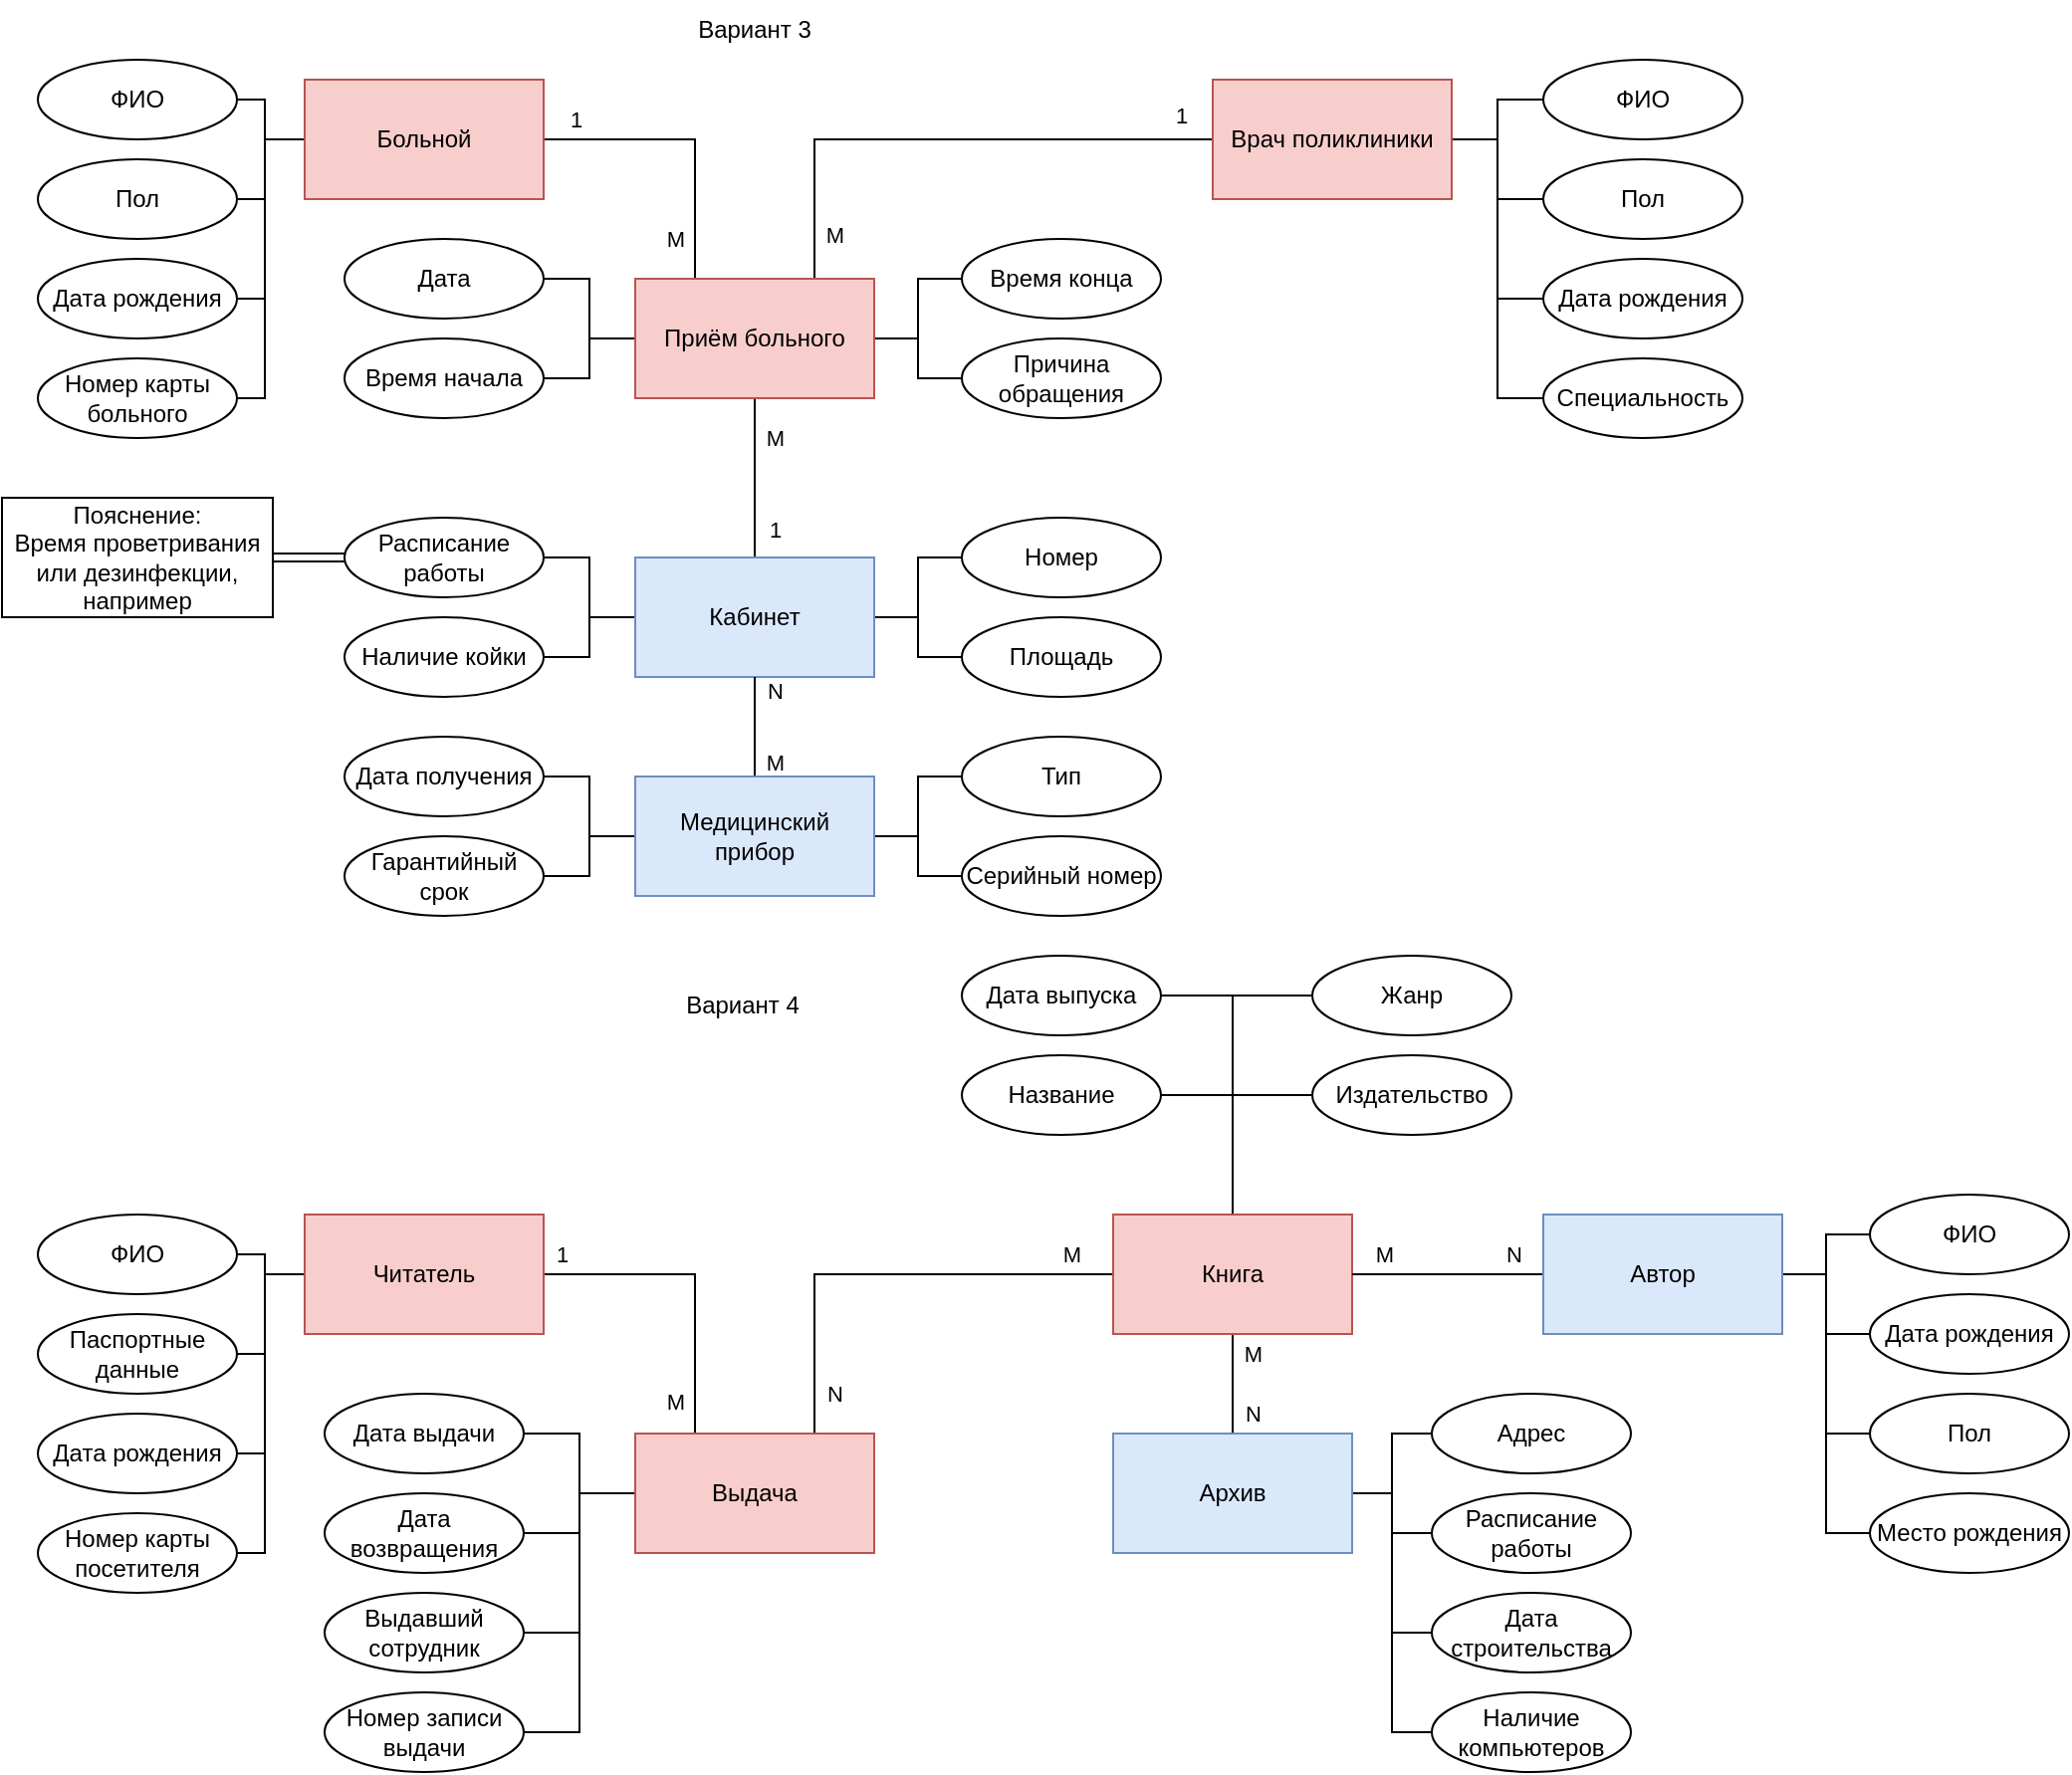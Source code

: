 <mxfile version="23.1.6" type="github">
  <diagram name="Страница — 1" id="_VxTqFJVEIs5IaBWDl29">
    <mxGraphModel dx="583" dy="294" grid="1" gridSize="10" guides="1" tooltips="1" connect="1" arrows="1" fold="1" page="1" pageScale="1" pageWidth="827" pageHeight="1169" math="0" shadow="0">
      <root>
        <mxCell id="0" />
        <mxCell id="1" parent="0" />
        <mxCell id="hvhHg81odffqJ2iXtf3Y-19" style="edgeStyle=orthogonalEdgeStyle;rounded=0;orthogonalLoop=1;jettySize=auto;html=1;entryX=0.75;entryY=0;entryDx=0;entryDy=0;strokeColor=default;align=center;verticalAlign=middle;fontFamily=Helvetica;fontSize=11;fontColor=default;labelBackgroundColor=default;endArrow=none;endFill=0;" parent="1" source="hvhHg81odffqJ2iXtf3Y-1" target="hvhHg81odffqJ2iXtf3Y-4" edge="1">
          <mxGeometry relative="1" as="geometry">
            <Array as="points">
              <mxPoint x="450" y="70" />
            </Array>
          </mxGeometry>
        </mxCell>
        <mxCell id="hvhHg81odffqJ2iXtf3Y-34" value="1" style="edgeLabel;html=1;align=center;verticalAlign=middle;resizable=0;points=[];rounded=0;strokeColor=default;fontFamily=Helvetica;fontSize=11;fontColor=default;labelBackgroundColor=default;" parent="hvhHg81odffqJ2iXtf3Y-19" vertex="1" connectable="0">
          <mxGeometry x="0.295" y="1" relative="1" as="geometry">
            <mxPoint x="159" y="-13" as="offset" />
          </mxGeometry>
        </mxCell>
        <mxCell id="hvhHg81odffqJ2iXtf3Y-74" value="M" style="edgeLabel;html=1;align=center;verticalAlign=middle;resizable=0;points=[];rounded=0;strokeColor=default;fontFamily=Helvetica;fontSize=11;fontColor=default;labelBackgroundColor=default;" parent="hvhHg81odffqJ2iXtf3Y-19" vertex="1" connectable="0">
          <mxGeometry x="0.834" relative="1" as="geometry">
            <mxPoint x="10" as="offset" />
          </mxGeometry>
        </mxCell>
        <mxCell id="hvhHg81odffqJ2iXtf3Y-27" style="edgeStyle=orthogonalEdgeStyle;rounded=0;orthogonalLoop=1;jettySize=auto;html=1;entryX=0;entryY=0.5;entryDx=0;entryDy=0;strokeColor=default;align=center;verticalAlign=middle;fontFamily=Helvetica;fontSize=11;fontColor=default;labelBackgroundColor=default;endArrow=none;endFill=0;" parent="1" source="hvhHg81odffqJ2iXtf3Y-1" target="hvhHg81odffqJ2iXtf3Y-23" edge="1">
          <mxGeometry relative="1" as="geometry" />
        </mxCell>
        <mxCell id="hvhHg81odffqJ2iXtf3Y-28" style="edgeStyle=orthogonalEdgeStyle;rounded=0;orthogonalLoop=1;jettySize=auto;html=1;entryX=0;entryY=0.5;entryDx=0;entryDy=0;strokeColor=default;align=center;verticalAlign=middle;fontFamily=Helvetica;fontSize=11;fontColor=default;labelBackgroundColor=default;endArrow=none;endFill=0;" parent="1" source="hvhHg81odffqJ2iXtf3Y-1" target="hvhHg81odffqJ2iXtf3Y-24" edge="1">
          <mxGeometry relative="1" as="geometry" />
        </mxCell>
        <mxCell id="hvhHg81odffqJ2iXtf3Y-29" style="edgeStyle=orthogonalEdgeStyle;rounded=0;orthogonalLoop=1;jettySize=auto;html=1;entryX=0;entryY=0.5;entryDx=0;entryDy=0;strokeColor=default;align=center;verticalAlign=middle;fontFamily=Helvetica;fontSize=11;fontColor=default;labelBackgroundColor=default;endArrow=none;endFill=0;" parent="1" source="hvhHg81odffqJ2iXtf3Y-1" target="hvhHg81odffqJ2iXtf3Y-25" edge="1">
          <mxGeometry relative="1" as="geometry" />
        </mxCell>
        <mxCell id="hvhHg81odffqJ2iXtf3Y-30" style="edgeStyle=orthogonalEdgeStyle;rounded=0;orthogonalLoop=1;jettySize=auto;html=1;entryX=0;entryY=0.5;entryDx=0;entryDy=0;strokeColor=default;align=center;verticalAlign=middle;fontFamily=Helvetica;fontSize=11;fontColor=default;labelBackgroundColor=default;endArrow=none;endFill=0;" parent="1" source="hvhHg81odffqJ2iXtf3Y-1" target="hvhHg81odffqJ2iXtf3Y-26" edge="1">
          <mxGeometry relative="1" as="geometry" />
        </mxCell>
        <mxCell id="hvhHg81odffqJ2iXtf3Y-1" value="Врач поликлиники" style="rounded=0;whiteSpace=wrap;html=1;fillColor=#f8cecc;strokeColor=#b85450;" parent="1" vertex="1">
          <mxGeometry x="650" y="40" width="120" height="60" as="geometry" />
        </mxCell>
        <mxCell id="hvhHg81odffqJ2iXtf3Y-2" value="Вариант 3" style="text;html=1;align=center;verticalAlign=middle;whiteSpace=wrap;rounded=0;" parent="1" vertex="1">
          <mxGeometry x="390" width="60" height="30" as="geometry" />
        </mxCell>
        <mxCell id="hvhHg81odffqJ2iXtf3Y-14" value="" style="edgeStyle=orthogonalEdgeStyle;rounded=0;orthogonalLoop=1;jettySize=auto;html=1;strokeColor=default;align=center;verticalAlign=middle;fontFamily=Helvetica;fontSize=11;fontColor=default;labelBackgroundColor=default;endArrow=none;endFill=0;" parent="1" source="hvhHg81odffqJ2iXtf3Y-3" target="hvhHg81odffqJ2iXtf3Y-13" edge="1">
          <mxGeometry relative="1" as="geometry" />
        </mxCell>
        <mxCell id="hvhHg81odffqJ2iXtf3Y-15" style="edgeStyle=orthogonalEdgeStyle;rounded=0;orthogonalLoop=1;jettySize=auto;html=1;strokeColor=default;align=center;verticalAlign=middle;fontFamily=Helvetica;fontSize=11;fontColor=default;labelBackgroundColor=default;endArrow=none;endFill=0;" parent="1" source="hvhHg81odffqJ2iXtf3Y-3" target="hvhHg81odffqJ2iXtf3Y-12" edge="1">
          <mxGeometry relative="1" as="geometry" />
        </mxCell>
        <mxCell id="hvhHg81odffqJ2iXtf3Y-17" style="edgeStyle=orthogonalEdgeStyle;rounded=0;orthogonalLoop=1;jettySize=auto;html=1;entryX=1;entryY=0.5;entryDx=0;entryDy=0;strokeColor=default;align=center;verticalAlign=middle;fontFamily=Helvetica;fontSize=11;fontColor=default;labelBackgroundColor=default;endArrow=none;endFill=0;" parent="1" source="hvhHg81odffqJ2iXtf3Y-3" target="hvhHg81odffqJ2iXtf3Y-16" edge="1">
          <mxGeometry relative="1" as="geometry">
            <Array as="points">
              <mxPoint x="174" y="70" />
              <mxPoint x="174" y="150" />
            </Array>
          </mxGeometry>
        </mxCell>
        <mxCell id="hvhHg81odffqJ2iXtf3Y-20" style="edgeStyle=orthogonalEdgeStyle;rounded=0;orthogonalLoop=1;jettySize=auto;html=1;entryX=0.25;entryY=0;entryDx=0;entryDy=0;strokeColor=default;align=center;verticalAlign=middle;fontFamily=Helvetica;fontSize=11;fontColor=default;labelBackgroundColor=default;endArrow=none;endFill=0;" parent="1" source="hvhHg81odffqJ2iXtf3Y-3" target="hvhHg81odffqJ2iXtf3Y-4" edge="1">
          <mxGeometry relative="1" as="geometry" />
        </mxCell>
        <mxCell id="hvhHg81odffqJ2iXtf3Y-33" value="1" style="edgeLabel;html=1;align=center;verticalAlign=middle;resizable=0;points=[];rounded=0;strokeColor=default;fontFamily=Helvetica;fontSize=11;fontColor=default;labelBackgroundColor=default;" parent="hvhHg81odffqJ2iXtf3Y-20" vertex="1" connectable="0">
          <mxGeometry x="-0.249" relative="1" as="geometry">
            <mxPoint x="-39" y="-10" as="offset" />
          </mxGeometry>
        </mxCell>
        <mxCell id="hvhHg81odffqJ2iXtf3Y-73" value="M" style="edgeLabel;html=1;align=center;verticalAlign=middle;resizable=0;points=[];rounded=0;strokeColor=default;fontFamily=Helvetica;fontSize=11;fontColor=default;labelBackgroundColor=default;" parent="hvhHg81odffqJ2iXtf3Y-20" vertex="1" connectable="0">
          <mxGeometry x="0.551" y="-1" relative="1" as="geometry">
            <mxPoint x="-9" y="13" as="offset" />
          </mxGeometry>
        </mxCell>
        <mxCell id="hvhHg81odffqJ2iXtf3Y-22" style="edgeStyle=orthogonalEdgeStyle;rounded=0;orthogonalLoop=1;jettySize=auto;html=1;entryX=1;entryY=0.5;entryDx=0;entryDy=0;strokeColor=default;align=center;verticalAlign=middle;fontFamily=Helvetica;fontSize=11;fontColor=default;labelBackgroundColor=default;endArrow=none;endFill=0;" parent="1" source="hvhHg81odffqJ2iXtf3Y-3" target="hvhHg81odffqJ2iXtf3Y-21" edge="1">
          <mxGeometry relative="1" as="geometry">
            <Array as="points">
              <mxPoint x="174" y="70" />
              <mxPoint x="174" y="200" />
            </Array>
          </mxGeometry>
        </mxCell>
        <mxCell id="hvhHg81odffqJ2iXtf3Y-3" value="Больной" style="rounded=0;whiteSpace=wrap;html=1;fillColor=#f8cecc;strokeColor=#b85450;" parent="1" vertex="1">
          <mxGeometry x="194" y="40" width="120" height="60" as="geometry" />
        </mxCell>
        <mxCell id="hvhHg81odffqJ2iXtf3Y-32" style="edgeStyle=orthogonalEdgeStyle;rounded=0;orthogonalLoop=1;jettySize=auto;html=1;entryX=0.5;entryY=0;entryDx=0;entryDy=0;strokeColor=default;align=center;verticalAlign=middle;fontFamily=Helvetica;fontSize=11;fontColor=default;labelBackgroundColor=default;endArrow=none;endFill=0;" parent="1" source="hvhHg81odffqJ2iXtf3Y-4" target="hvhHg81odffqJ2iXtf3Y-31" edge="1">
          <mxGeometry relative="1" as="geometry" />
        </mxCell>
        <mxCell id="hvhHg81odffqJ2iXtf3Y-75" value="1" style="edgeLabel;html=1;align=center;verticalAlign=middle;resizable=0;points=[];rounded=0;strokeColor=default;fontFamily=Helvetica;fontSize=11;fontColor=default;labelBackgroundColor=default;" parent="hvhHg81odffqJ2iXtf3Y-32" vertex="1" connectable="0">
          <mxGeometry x="0.65" relative="1" as="geometry">
            <mxPoint x="10" as="offset" />
          </mxGeometry>
        </mxCell>
        <mxCell id="O8er_wDxzn9y6firmc_z-5" value="M" style="edgeLabel;html=1;align=center;verticalAlign=middle;resizable=0;points=[];" vertex="1" connectable="0" parent="hvhHg81odffqJ2iXtf3Y-32">
          <mxGeometry x="-0.758" y="-2" relative="1" as="geometry">
            <mxPoint x="12" y="10" as="offset" />
          </mxGeometry>
        </mxCell>
        <mxCell id="hvhHg81odffqJ2iXtf3Y-38" style="edgeStyle=orthogonalEdgeStyle;rounded=0;orthogonalLoop=1;jettySize=auto;html=1;entryX=1;entryY=0.5;entryDx=0;entryDy=0;strokeColor=default;align=center;verticalAlign=middle;fontFamily=Helvetica;fontSize=11;fontColor=default;labelBackgroundColor=default;endArrow=none;endFill=0;" parent="1" source="hvhHg81odffqJ2iXtf3Y-4" target="hvhHg81odffqJ2iXtf3Y-36" edge="1">
          <mxGeometry relative="1" as="geometry" />
        </mxCell>
        <mxCell id="hvhHg81odffqJ2iXtf3Y-39" style="edgeStyle=orthogonalEdgeStyle;rounded=0;orthogonalLoop=1;jettySize=auto;html=1;entryX=1;entryY=0.5;entryDx=0;entryDy=0;strokeColor=default;align=center;verticalAlign=middle;fontFamily=Helvetica;fontSize=11;fontColor=default;labelBackgroundColor=default;endArrow=none;endFill=0;" parent="1" source="hvhHg81odffqJ2iXtf3Y-4" target="hvhHg81odffqJ2iXtf3Y-37" edge="1">
          <mxGeometry relative="1" as="geometry" />
        </mxCell>
        <mxCell id="hvhHg81odffqJ2iXtf3Y-42" style="edgeStyle=orthogonalEdgeStyle;rounded=0;orthogonalLoop=1;jettySize=auto;html=1;entryX=0;entryY=0.5;entryDx=0;entryDy=0;strokeColor=default;align=center;verticalAlign=middle;fontFamily=Helvetica;fontSize=11;fontColor=default;labelBackgroundColor=default;endArrow=none;endFill=0;" parent="1" source="hvhHg81odffqJ2iXtf3Y-4" target="hvhHg81odffqJ2iXtf3Y-40" edge="1">
          <mxGeometry relative="1" as="geometry" />
        </mxCell>
        <mxCell id="hvhHg81odffqJ2iXtf3Y-43" style="edgeStyle=orthogonalEdgeStyle;rounded=0;orthogonalLoop=1;jettySize=auto;html=1;entryX=0;entryY=0.5;entryDx=0;entryDy=0;strokeColor=default;align=center;verticalAlign=middle;fontFamily=Helvetica;fontSize=11;fontColor=default;labelBackgroundColor=default;endArrow=none;endFill=0;" parent="1" source="hvhHg81odffqJ2iXtf3Y-4" target="hvhHg81odffqJ2iXtf3Y-41" edge="1">
          <mxGeometry relative="1" as="geometry" />
        </mxCell>
        <mxCell id="hvhHg81odffqJ2iXtf3Y-4" value="Приём больного" style="rounded=0;whiteSpace=wrap;html=1;fillColor=#f8cecc;strokeColor=#b85450;" parent="1" vertex="1">
          <mxGeometry x="360" y="140" width="120" height="60" as="geometry" />
        </mxCell>
        <mxCell id="hvhHg81odffqJ2iXtf3Y-12" value="ФИО" style="ellipse;whiteSpace=wrap;html=1;" parent="1" vertex="1">
          <mxGeometry x="60" y="30" width="100" height="40" as="geometry" />
        </mxCell>
        <mxCell id="hvhHg81odffqJ2iXtf3Y-13" value="Пол" style="ellipse;whiteSpace=wrap;html=1;" parent="1" vertex="1">
          <mxGeometry x="60" y="80" width="100" height="40" as="geometry" />
        </mxCell>
        <mxCell id="hvhHg81odffqJ2iXtf3Y-16" value="Дата рождения" style="ellipse;whiteSpace=wrap;html=1;" parent="1" vertex="1">
          <mxGeometry x="60" y="130" width="100" height="40" as="geometry" />
        </mxCell>
        <mxCell id="hvhHg81odffqJ2iXtf3Y-21" value="Номер карты больного" style="ellipse;whiteSpace=wrap;html=1;" parent="1" vertex="1">
          <mxGeometry x="60" y="180" width="100" height="40" as="geometry" />
        </mxCell>
        <mxCell id="hvhHg81odffqJ2iXtf3Y-23" value="ФИО" style="ellipse;whiteSpace=wrap;html=1;" parent="1" vertex="1">
          <mxGeometry x="816" y="30" width="100" height="40" as="geometry" />
        </mxCell>
        <mxCell id="hvhHg81odffqJ2iXtf3Y-24" value="Пол" style="ellipse;whiteSpace=wrap;html=1;" parent="1" vertex="1">
          <mxGeometry x="816" y="80" width="100" height="40" as="geometry" />
        </mxCell>
        <mxCell id="hvhHg81odffqJ2iXtf3Y-25" value="Дата рождения" style="ellipse;whiteSpace=wrap;html=1;" parent="1" vertex="1">
          <mxGeometry x="816" y="130" width="100" height="40" as="geometry" />
        </mxCell>
        <mxCell id="hvhHg81odffqJ2iXtf3Y-26" value="Специальность" style="ellipse;whiteSpace=wrap;html=1;" parent="1" vertex="1">
          <mxGeometry x="816" y="180" width="100" height="40" as="geometry" />
        </mxCell>
        <mxCell id="hvhHg81odffqJ2iXtf3Y-45" style="edgeStyle=orthogonalEdgeStyle;rounded=0;orthogonalLoop=1;jettySize=auto;html=1;strokeColor=default;align=center;verticalAlign=middle;fontFamily=Helvetica;fontSize=11;fontColor=default;labelBackgroundColor=default;endArrow=none;endFill=0;" parent="1" source="hvhHg81odffqJ2iXtf3Y-31" target="hvhHg81odffqJ2iXtf3Y-44" edge="1">
          <mxGeometry relative="1" as="geometry" />
        </mxCell>
        <mxCell id="hvhHg81odffqJ2iXtf3Y-47" style="edgeStyle=orthogonalEdgeStyle;rounded=0;orthogonalLoop=1;jettySize=auto;html=1;entryX=0;entryY=0.5;entryDx=0;entryDy=0;strokeColor=default;align=center;verticalAlign=middle;fontFamily=Helvetica;fontSize=11;fontColor=default;labelBackgroundColor=default;endArrow=none;endFill=0;" parent="1" source="hvhHg81odffqJ2iXtf3Y-31" target="hvhHg81odffqJ2iXtf3Y-46" edge="1">
          <mxGeometry relative="1" as="geometry" />
        </mxCell>
        <mxCell id="hvhHg81odffqJ2iXtf3Y-53" style="edgeStyle=orthogonalEdgeStyle;rounded=0;orthogonalLoop=1;jettySize=auto;html=1;entryX=1;entryY=0.5;entryDx=0;entryDy=0;strokeColor=default;align=center;verticalAlign=middle;fontFamily=Helvetica;fontSize=11;fontColor=default;labelBackgroundColor=default;endArrow=none;endFill=0;" parent="1" source="hvhHg81odffqJ2iXtf3Y-31" target="hvhHg81odffqJ2iXtf3Y-48" edge="1">
          <mxGeometry relative="1" as="geometry" />
        </mxCell>
        <mxCell id="hvhHg81odffqJ2iXtf3Y-114" style="edgeStyle=orthogonalEdgeStyle;rounded=0;orthogonalLoop=1;jettySize=auto;html=1;entryX=0.5;entryY=0;entryDx=0;entryDy=0;strokeColor=default;align=center;verticalAlign=middle;fontFamily=Helvetica;fontSize=11;fontColor=default;labelBackgroundColor=default;endArrow=none;endFill=0;" parent="1" source="hvhHg81odffqJ2iXtf3Y-31" target="hvhHg81odffqJ2iXtf3Y-113" edge="1">
          <mxGeometry relative="1" as="geometry" />
        </mxCell>
        <mxCell id="hvhHg81odffqJ2iXtf3Y-115" value="M" style="edgeLabel;html=1;align=center;verticalAlign=middle;resizable=0;points=[];fontFamily=Helvetica;fontSize=11;fontColor=default;labelBackgroundColor=default;" parent="hvhHg81odffqJ2iXtf3Y-114" vertex="1" connectable="0">
          <mxGeometry x="0.697" y="-1" relative="1" as="geometry">
            <mxPoint x="11" as="offset" />
          </mxGeometry>
        </mxCell>
        <mxCell id="hvhHg81odffqJ2iXtf3Y-127" style="edgeStyle=orthogonalEdgeStyle;rounded=0;orthogonalLoop=1;jettySize=auto;html=1;entryX=1;entryY=0.5;entryDx=0;entryDy=0;strokeColor=default;align=center;verticalAlign=middle;fontFamily=Helvetica;fontSize=11;fontColor=default;labelBackgroundColor=default;endArrow=none;endFill=0;" parent="1" source="hvhHg81odffqJ2iXtf3Y-31" target="hvhHg81odffqJ2iXtf3Y-126" edge="1">
          <mxGeometry relative="1" as="geometry" />
        </mxCell>
        <mxCell id="hvhHg81odffqJ2iXtf3Y-31" value="Кабинет" style="rounded=0;whiteSpace=wrap;html=1;fillColor=#dae8fc;strokeColor=#6c8ebf;" parent="1" vertex="1">
          <mxGeometry x="360" y="280" width="120" height="60" as="geometry" />
        </mxCell>
        <mxCell id="hvhHg81odffqJ2iXtf3Y-36" value="Дата" style="ellipse;whiteSpace=wrap;html=1;" parent="1" vertex="1">
          <mxGeometry x="214" y="120" width="100" height="40" as="geometry" />
        </mxCell>
        <mxCell id="hvhHg81odffqJ2iXtf3Y-37" value="Время начала" style="ellipse;whiteSpace=wrap;html=1;" parent="1" vertex="1">
          <mxGeometry x="214" y="170" width="100" height="40" as="geometry" />
        </mxCell>
        <mxCell id="hvhHg81odffqJ2iXtf3Y-40" value="Время конца" style="ellipse;whiteSpace=wrap;html=1;" parent="1" vertex="1">
          <mxGeometry x="524" y="120" width="100" height="40" as="geometry" />
        </mxCell>
        <mxCell id="hvhHg81odffqJ2iXtf3Y-41" value="Причина обращения" style="ellipse;whiteSpace=wrap;html=1;" parent="1" vertex="1">
          <mxGeometry x="524" y="170" width="100" height="40" as="geometry" />
        </mxCell>
        <mxCell id="hvhHg81odffqJ2iXtf3Y-44" value="Номер" style="ellipse;whiteSpace=wrap;html=1;" parent="1" vertex="1">
          <mxGeometry x="524" y="260" width="100" height="40" as="geometry" />
        </mxCell>
        <mxCell id="hvhHg81odffqJ2iXtf3Y-46" value="Площадь" style="ellipse;whiteSpace=wrap;html=1;" parent="1" vertex="1">
          <mxGeometry x="524" y="310" width="100" height="40" as="geometry" />
        </mxCell>
        <mxCell id="hvhHg81odffqJ2iXtf3Y-50" value="" style="edgeStyle=orthogonalEdgeStyle;rounded=0;orthogonalLoop=1;jettySize=auto;html=1;shape=link;strokeColor=default;align=center;verticalAlign=middle;fontFamily=Helvetica;fontSize=11;fontColor=default;labelBackgroundColor=default;endArrow=none;endFill=0;" parent="1" source="hvhHg81odffqJ2iXtf3Y-48" target="hvhHg81odffqJ2iXtf3Y-49" edge="1">
          <mxGeometry relative="1" as="geometry" />
        </mxCell>
        <mxCell id="hvhHg81odffqJ2iXtf3Y-48" value="Расписание работы" style="ellipse;whiteSpace=wrap;html=1;" parent="1" vertex="1">
          <mxGeometry x="214" y="260" width="100" height="40" as="geometry" />
        </mxCell>
        <mxCell id="hvhHg81odffqJ2iXtf3Y-49" value="Пояснение:&lt;br&gt;Время проветривания или дезинфекции, например" style="whiteSpace=wrap;html=1;" parent="1" vertex="1">
          <mxGeometry x="42" y="250" width="136" height="60" as="geometry" />
        </mxCell>
        <mxCell id="hvhHg81odffqJ2iXtf3Y-58" value="Вариант 4" style="text;html=1;align=center;verticalAlign=middle;whiteSpace=wrap;rounded=0;" parent="1" vertex="1">
          <mxGeometry x="384" y="490" width="60" height="30" as="geometry" />
        </mxCell>
        <mxCell id="hvhHg81odffqJ2iXtf3Y-67" style="edgeStyle=orthogonalEdgeStyle;rounded=0;orthogonalLoop=1;jettySize=auto;html=1;strokeColor=default;align=center;verticalAlign=middle;fontFamily=Helvetica;fontSize=11;fontColor=default;labelBackgroundColor=default;endArrow=none;endFill=0;" parent="1" source="hvhHg81odffqJ2iXtf3Y-59" target="hvhHg81odffqJ2iXtf3Y-63" edge="1">
          <mxGeometry relative="1" as="geometry" />
        </mxCell>
        <mxCell id="hvhHg81odffqJ2iXtf3Y-68" style="edgeStyle=orthogonalEdgeStyle;rounded=0;orthogonalLoop=1;jettySize=auto;html=1;entryX=1;entryY=0.5;entryDx=0;entryDy=0;strokeColor=default;align=center;verticalAlign=middle;fontFamily=Helvetica;fontSize=11;fontColor=default;labelBackgroundColor=default;endArrow=none;endFill=0;" parent="1" source="hvhHg81odffqJ2iXtf3Y-59" target="hvhHg81odffqJ2iXtf3Y-64" edge="1">
          <mxGeometry relative="1" as="geometry" />
        </mxCell>
        <mxCell id="hvhHg81odffqJ2iXtf3Y-69" style="edgeStyle=orthogonalEdgeStyle;rounded=0;orthogonalLoop=1;jettySize=auto;html=1;entryX=1;entryY=0.5;entryDx=0;entryDy=0;strokeColor=default;align=center;verticalAlign=middle;fontFamily=Helvetica;fontSize=11;fontColor=default;labelBackgroundColor=default;endArrow=none;endFill=0;" parent="1" source="hvhHg81odffqJ2iXtf3Y-59" target="hvhHg81odffqJ2iXtf3Y-65" edge="1">
          <mxGeometry relative="1" as="geometry">
            <Array as="points">
              <mxPoint x="174" y="640" />
              <mxPoint x="174" y="730" />
            </Array>
          </mxGeometry>
        </mxCell>
        <mxCell id="hvhHg81odffqJ2iXtf3Y-70" style="edgeStyle=orthogonalEdgeStyle;rounded=0;orthogonalLoop=1;jettySize=auto;html=1;entryX=1;entryY=0.5;entryDx=0;entryDy=0;strokeColor=default;align=center;verticalAlign=middle;fontFamily=Helvetica;fontSize=11;fontColor=default;labelBackgroundColor=default;endArrow=none;endFill=0;" parent="1" source="hvhHg81odffqJ2iXtf3Y-59" target="hvhHg81odffqJ2iXtf3Y-66" edge="1">
          <mxGeometry relative="1" as="geometry">
            <Array as="points">
              <mxPoint x="174" y="640" />
              <mxPoint x="174" y="780" />
            </Array>
          </mxGeometry>
        </mxCell>
        <mxCell id="hvhHg81odffqJ2iXtf3Y-71" style="edgeStyle=orthogonalEdgeStyle;rounded=0;orthogonalLoop=1;jettySize=auto;html=1;entryX=0.25;entryY=0;entryDx=0;entryDy=0;strokeColor=default;align=center;verticalAlign=middle;fontFamily=Helvetica;fontSize=11;fontColor=default;labelBackgroundColor=default;endArrow=none;endFill=0;" parent="1" source="hvhHg81odffqJ2iXtf3Y-59" target="hvhHg81odffqJ2iXtf3Y-61" edge="1">
          <mxGeometry relative="1" as="geometry" />
        </mxCell>
        <mxCell id="hvhHg81odffqJ2iXtf3Y-76" value="1" style="edgeLabel;html=1;align=center;verticalAlign=middle;resizable=0;points=[];rounded=0;strokeColor=default;fontFamily=Helvetica;fontSize=11;fontColor=default;labelBackgroundColor=default;" parent="hvhHg81odffqJ2iXtf3Y-71" vertex="1" connectable="0">
          <mxGeometry x="-0.885" relative="1" as="geometry">
            <mxPoint y="-10" as="offset" />
          </mxGeometry>
        </mxCell>
        <mxCell id="hvhHg81odffqJ2iXtf3Y-77" value="M" style="edgeLabel;html=1;align=center;verticalAlign=middle;resizable=0;points=[];rounded=0;strokeColor=default;fontFamily=Helvetica;fontSize=11;fontColor=default;labelBackgroundColor=default;" parent="hvhHg81odffqJ2iXtf3Y-71" vertex="1" connectable="0">
          <mxGeometry x="0.795" relative="1" as="geometry">
            <mxPoint x="-10" as="offset" />
          </mxGeometry>
        </mxCell>
        <mxCell id="hvhHg81odffqJ2iXtf3Y-59" value="Читатель" style="rounded=0;whiteSpace=wrap;html=1;fillColor=#f8cecc;strokeColor=#b85450;" parent="1" vertex="1">
          <mxGeometry x="194" y="610" width="120" height="60" as="geometry" />
        </mxCell>
        <mxCell id="hvhHg81odffqJ2iXtf3Y-72" style="edgeStyle=orthogonalEdgeStyle;rounded=0;orthogonalLoop=1;jettySize=auto;html=1;entryX=0.75;entryY=0;entryDx=0;entryDy=0;strokeColor=default;align=center;verticalAlign=middle;fontFamily=Helvetica;fontSize=11;fontColor=default;labelBackgroundColor=default;endArrow=none;endFill=0;" parent="1" source="hvhHg81odffqJ2iXtf3Y-60" target="hvhHg81odffqJ2iXtf3Y-61" edge="1">
          <mxGeometry relative="1" as="geometry" />
        </mxCell>
        <mxCell id="hvhHg81odffqJ2iXtf3Y-78" value="M" style="edgeLabel;html=1;align=center;verticalAlign=middle;resizable=0;points=[];rounded=0;strokeColor=default;fontFamily=Helvetica;fontSize=11;fontColor=default;labelBackgroundColor=default;" parent="hvhHg81odffqJ2iXtf3Y-72" vertex="1" connectable="0">
          <mxGeometry x="-0.815" y="-1" relative="1" as="geometry">
            <mxPoint y="-9" as="offset" />
          </mxGeometry>
        </mxCell>
        <mxCell id="hvhHg81odffqJ2iXtf3Y-79" value="N" style="edgeLabel;html=1;align=center;verticalAlign=middle;resizable=0;points=[];rounded=0;strokeColor=default;fontFamily=Helvetica;fontSize=11;fontColor=default;labelBackgroundColor=default;" parent="hvhHg81odffqJ2iXtf3Y-72" vertex="1" connectable="0">
          <mxGeometry x="0.755" y="1" relative="1" as="geometry">
            <mxPoint x="9" y="8" as="offset" />
          </mxGeometry>
        </mxCell>
        <mxCell id="hvhHg81odffqJ2iXtf3Y-86" style="edgeStyle=orthogonalEdgeStyle;rounded=0;orthogonalLoop=1;jettySize=auto;html=1;entryX=1;entryY=0.5;entryDx=0;entryDy=0;strokeColor=default;align=center;verticalAlign=middle;fontFamily=Helvetica;fontSize=11;fontColor=default;labelBackgroundColor=default;endArrow=none;endFill=0;" parent="1" source="hvhHg81odffqJ2iXtf3Y-60" target="hvhHg81odffqJ2iXtf3Y-83" edge="1">
          <mxGeometry relative="1" as="geometry">
            <Array as="points">
              <mxPoint x="660" y="550" />
            </Array>
          </mxGeometry>
        </mxCell>
        <mxCell id="hvhHg81odffqJ2iXtf3Y-87" style="edgeStyle=orthogonalEdgeStyle;rounded=0;orthogonalLoop=1;jettySize=auto;html=1;entryX=1;entryY=0.5;entryDx=0;entryDy=0;strokeColor=default;align=center;verticalAlign=middle;fontFamily=Helvetica;fontSize=11;fontColor=default;labelBackgroundColor=default;endArrow=none;endFill=0;" parent="1" source="hvhHg81odffqJ2iXtf3Y-60" target="hvhHg81odffqJ2iXtf3Y-84" edge="1">
          <mxGeometry relative="1" as="geometry">
            <Array as="points">
              <mxPoint x="660" y="500" />
            </Array>
          </mxGeometry>
        </mxCell>
        <mxCell id="hvhHg81odffqJ2iXtf3Y-88" style="edgeStyle=orthogonalEdgeStyle;rounded=0;orthogonalLoop=1;jettySize=auto;html=1;entryX=0;entryY=0.5;entryDx=0;entryDy=0;strokeColor=default;align=center;verticalAlign=middle;fontFamily=Helvetica;fontSize=11;fontColor=default;labelBackgroundColor=default;endArrow=none;endFill=0;" parent="1" source="hvhHg81odffqJ2iXtf3Y-60" target="hvhHg81odffqJ2iXtf3Y-85" edge="1">
          <mxGeometry relative="1" as="geometry">
            <Array as="points">
              <mxPoint x="660" y="550" />
            </Array>
          </mxGeometry>
        </mxCell>
        <mxCell id="hvhHg81odffqJ2iXtf3Y-105" style="edgeStyle=orthogonalEdgeStyle;rounded=0;orthogonalLoop=1;jettySize=auto;html=1;entryX=0.5;entryY=0;entryDx=0;entryDy=0;strokeColor=default;align=center;verticalAlign=middle;fontFamily=Helvetica;fontSize=11;fontColor=default;labelBackgroundColor=default;endArrow=none;endFill=0;" parent="1" source="hvhHg81odffqJ2iXtf3Y-60" target="hvhHg81odffqJ2iXtf3Y-104" edge="1">
          <mxGeometry relative="1" as="geometry" />
        </mxCell>
        <mxCell id="hvhHg81odffqJ2iXtf3Y-106" value="N" style="edgeLabel;html=1;align=center;verticalAlign=middle;resizable=0;points=[];rounded=0;strokeColor=default;fontFamily=Helvetica;fontSize=11;fontColor=default;labelBackgroundColor=default;" parent="hvhHg81odffqJ2iXtf3Y-105" vertex="1" connectable="0">
          <mxGeometry x="0.56" y="-1" relative="1" as="geometry">
            <mxPoint x="11" y="1" as="offset" />
          </mxGeometry>
        </mxCell>
        <mxCell id="hvhHg81odffqJ2iXtf3Y-107" value="M" style="edgeLabel;html=1;align=center;verticalAlign=middle;resizable=0;points=[];rounded=0;strokeColor=default;fontFamily=Helvetica;fontSize=11;fontColor=default;labelBackgroundColor=default;" parent="hvhHg81odffqJ2iXtf3Y-105" vertex="1" connectable="0">
          <mxGeometry x="-0.633" relative="1" as="geometry">
            <mxPoint x="10" y="1" as="offset" />
          </mxGeometry>
        </mxCell>
        <mxCell id="O8er_wDxzn9y6firmc_z-9" style="edgeStyle=orthogonalEdgeStyle;rounded=0;orthogonalLoop=1;jettySize=auto;html=1;entryX=0;entryY=0.5;entryDx=0;entryDy=0;endArrow=none;endFill=0;" edge="1" parent="1" source="hvhHg81odffqJ2iXtf3Y-60" target="O8er_wDxzn9y6firmc_z-8">
          <mxGeometry relative="1" as="geometry" />
        </mxCell>
        <mxCell id="hvhHg81odffqJ2iXtf3Y-60" value="Книга" style="rounded=0;whiteSpace=wrap;html=1;fillColor=#f8cecc;strokeColor=#b85450;" parent="1" vertex="1">
          <mxGeometry x="600" y="610" width="120" height="60" as="geometry" />
        </mxCell>
        <mxCell id="hvhHg81odffqJ2iXtf3Y-102" style="edgeStyle=orthogonalEdgeStyle;rounded=0;orthogonalLoop=1;jettySize=auto;html=1;entryX=1;entryY=0.5;entryDx=0;entryDy=0;strokeColor=default;align=center;verticalAlign=middle;fontFamily=Helvetica;fontSize=11;fontColor=default;labelBackgroundColor=default;endArrow=none;endFill=0;" parent="1" source="hvhHg81odffqJ2iXtf3Y-61" target="hvhHg81odffqJ2iXtf3Y-98" edge="1">
          <mxGeometry relative="1" as="geometry" />
        </mxCell>
        <mxCell id="hvhHg81odffqJ2iXtf3Y-103" style="edgeStyle=orthogonalEdgeStyle;rounded=0;orthogonalLoop=1;jettySize=auto;html=1;entryX=1;entryY=0.5;entryDx=0;entryDy=0;strokeColor=default;align=center;verticalAlign=middle;fontFamily=Helvetica;fontSize=11;fontColor=default;labelBackgroundColor=default;endArrow=none;endFill=0;" parent="1" source="hvhHg81odffqJ2iXtf3Y-61" target="hvhHg81odffqJ2iXtf3Y-99" edge="1">
          <mxGeometry relative="1" as="geometry" />
        </mxCell>
        <mxCell id="O8er_wDxzn9y6firmc_z-4" style="edgeStyle=orthogonalEdgeStyle;rounded=0;orthogonalLoop=1;jettySize=auto;html=1;entryX=1;entryY=0.5;entryDx=0;entryDy=0;endArrow=none;endFill=0;" edge="1" parent="1" source="hvhHg81odffqJ2iXtf3Y-61" target="O8er_wDxzn9y6firmc_z-3">
          <mxGeometry relative="1" as="geometry" />
        </mxCell>
        <mxCell id="O8er_wDxzn9y6firmc_z-11" style="edgeStyle=orthogonalEdgeStyle;rounded=0;orthogonalLoop=1;jettySize=auto;html=1;entryX=1;entryY=0.5;entryDx=0;entryDy=0;endArrow=none;endFill=0;" edge="1" parent="1" source="hvhHg81odffqJ2iXtf3Y-61" target="O8er_wDxzn9y6firmc_z-10">
          <mxGeometry relative="1" as="geometry" />
        </mxCell>
        <mxCell id="hvhHg81odffqJ2iXtf3Y-61" value="Выдача" style="rounded=0;whiteSpace=wrap;html=1;fillColor=#f8cecc;strokeColor=#b85450;" parent="1" vertex="1">
          <mxGeometry x="360" y="720" width="120" height="60" as="geometry" />
        </mxCell>
        <mxCell id="hvhHg81odffqJ2iXtf3Y-80" style="edgeStyle=orthogonalEdgeStyle;rounded=0;orthogonalLoop=1;jettySize=auto;html=1;entryX=1;entryY=0.5;entryDx=0;entryDy=0;strokeColor=default;align=center;verticalAlign=middle;fontFamily=Helvetica;fontSize=11;fontColor=default;labelBackgroundColor=default;endArrow=none;endFill=0;" parent="1" source="hvhHg81odffqJ2iXtf3Y-62" target="hvhHg81odffqJ2iXtf3Y-60" edge="1">
          <mxGeometry relative="1" as="geometry" />
        </mxCell>
        <mxCell id="hvhHg81odffqJ2iXtf3Y-81" value="M" style="edgeLabel;html=1;align=center;verticalAlign=middle;resizable=0;points=[];rounded=0;strokeColor=default;fontFamily=Helvetica;fontSize=11;fontColor=default;labelBackgroundColor=default;" parent="hvhHg81odffqJ2iXtf3Y-80" vertex="1" connectable="0">
          <mxGeometry x="0.653" y="1" relative="1" as="geometry">
            <mxPoint x="-1" y="-11" as="offset" />
          </mxGeometry>
        </mxCell>
        <mxCell id="hvhHg81odffqJ2iXtf3Y-82" value="N" style="edgeLabel;html=1;align=center;verticalAlign=middle;resizable=0;points=[];rounded=0;strokeColor=default;fontFamily=Helvetica;fontSize=11;fontColor=default;labelBackgroundColor=default;" parent="hvhHg81odffqJ2iXtf3Y-80" vertex="1" connectable="0">
          <mxGeometry x="-0.688" relative="1" as="geometry">
            <mxPoint y="-10" as="offset" />
          </mxGeometry>
        </mxCell>
        <mxCell id="hvhHg81odffqJ2iXtf3Y-93" style="edgeStyle=orthogonalEdgeStyle;rounded=0;orthogonalLoop=1;jettySize=auto;html=1;entryX=0;entryY=0.5;entryDx=0;entryDy=0;strokeColor=default;align=center;verticalAlign=middle;fontFamily=Helvetica;fontSize=11;fontColor=default;labelBackgroundColor=default;endArrow=none;endFill=0;" parent="1" source="hvhHg81odffqJ2iXtf3Y-62" target="hvhHg81odffqJ2iXtf3Y-89" edge="1">
          <mxGeometry relative="1" as="geometry" />
        </mxCell>
        <mxCell id="hvhHg81odffqJ2iXtf3Y-94" style="edgeStyle=orthogonalEdgeStyle;rounded=0;orthogonalLoop=1;jettySize=auto;html=1;entryX=0;entryY=0.5;entryDx=0;entryDy=0;strokeColor=default;align=center;verticalAlign=middle;fontFamily=Helvetica;fontSize=11;fontColor=default;labelBackgroundColor=default;endArrow=none;endFill=0;" parent="1" source="hvhHg81odffqJ2iXtf3Y-62" target="hvhHg81odffqJ2iXtf3Y-90" edge="1">
          <mxGeometry relative="1" as="geometry" />
        </mxCell>
        <mxCell id="hvhHg81odffqJ2iXtf3Y-95" style="edgeStyle=orthogonalEdgeStyle;rounded=0;orthogonalLoop=1;jettySize=auto;html=1;entryX=0;entryY=0.5;entryDx=0;entryDy=0;strokeColor=default;endArrow=none;endFill=0;align=center;verticalAlign=middle;fontFamily=Helvetica;fontSize=11;fontColor=default;labelBackgroundColor=default;" parent="1" source="hvhHg81odffqJ2iXtf3Y-62" target="O8er_wDxzn9y6firmc_z-7" edge="1">
          <mxGeometry relative="1" as="geometry">
            <mxPoint x="980" y="720" as="targetPoint" />
          </mxGeometry>
        </mxCell>
        <mxCell id="O8er_wDxzn9y6firmc_z-2" style="edgeStyle=orthogonalEdgeStyle;rounded=0;orthogonalLoop=1;jettySize=auto;html=1;entryX=0;entryY=0.5;entryDx=0;entryDy=0;endArrow=none;endFill=0;" edge="1" parent="1" source="hvhHg81odffqJ2iXtf3Y-62" target="O8er_wDxzn9y6firmc_z-1">
          <mxGeometry relative="1" as="geometry" />
        </mxCell>
        <mxCell id="hvhHg81odffqJ2iXtf3Y-62" value="Автор" style="rounded=0;whiteSpace=wrap;html=1;fillColor=#dae8fc;strokeColor=#6c8ebf;" parent="1" vertex="1">
          <mxGeometry x="816" y="610" width="120" height="60" as="geometry" />
        </mxCell>
        <mxCell id="hvhHg81odffqJ2iXtf3Y-63" value="ФИО" style="ellipse;whiteSpace=wrap;html=1;" parent="1" vertex="1">
          <mxGeometry x="60" y="610" width="100" height="40" as="geometry" />
        </mxCell>
        <mxCell id="hvhHg81odffqJ2iXtf3Y-64" value="Паспортные данные" style="ellipse;whiteSpace=wrap;html=1;" parent="1" vertex="1">
          <mxGeometry x="60" y="660" width="100" height="40" as="geometry" />
        </mxCell>
        <mxCell id="hvhHg81odffqJ2iXtf3Y-65" value="Дата рождения" style="ellipse;whiteSpace=wrap;html=1;" parent="1" vertex="1">
          <mxGeometry x="60" y="710" width="100" height="40" as="geometry" />
        </mxCell>
        <mxCell id="hvhHg81odffqJ2iXtf3Y-66" value="Номер карты посетителя" style="ellipse;whiteSpace=wrap;html=1;" parent="1" vertex="1">
          <mxGeometry x="60" y="760" width="100" height="40" as="geometry" />
        </mxCell>
        <mxCell id="hvhHg81odffqJ2iXtf3Y-83" value="Название" style="ellipse;whiteSpace=wrap;html=1;" parent="1" vertex="1">
          <mxGeometry x="524" y="530" width="100" height="40" as="geometry" />
        </mxCell>
        <mxCell id="hvhHg81odffqJ2iXtf3Y-84" value="Дата выпуска" style="ellipse;whiteSpace=wrap;html=1;" parent="1" vertex="1">
          <mxGeometry x="524" y="480" width="100" height="40" as="geometry" />
        </mxCell>
        <mxCell id="hvhHg81odffqJ2iXtf3Y-85" value="Издательство" style="ellipse;whiteSpace=wrap;html=1;" parent="1" vertex="1">
          <mxGeometry x="700" y="530" width="100" height="40" as="geometry" />
        </mxCell>
        <mxCell id="hvhHg81odffqJ2iXtf3Y-89" value="ФИО" style="ellipse;whiteSpace=wrap;html=1;" parent="1" vertex="1">
          <mxGeometry x="980" y="600" width="100" height="40" as="geometry" />
        </mxCell>
        <mxCell id="hvhHg81odffqJ2iXtf3Y-90" value="Дата рождения" style="ellipse;whiteSpace=wrap;html=1;" parent="1" vertex="1">
          <mxGeometry x="980" y="650" width="100" height="40" as="geometry" />
        </mxCell>
        <mxCell id="hvhHg81odffqJ2iXtf3Y-98" value="Дата выдачи" style="ellipse;whiteSpace=wrap;html=1;" parent="1" vertex="1">
          <mxGeometry x="204" y="700" width="100" height="40" as="geometry" />
        </mxCell>
        <mxCell id="hvhHg81odffqJ2iXtf3Y-99" value="Дата возвращения" style="ellipse;whiteSpace=wrap;html=1;" parent="1" vertex="1">
          <mxGeometry x="204" y="750" width="100" height="40" as="geometry" />
        </mxCell>
        <mxCell id="hvhHg81odffqJ2iXtf3Y-110" style="edgeStyle=orthogonalEdgeStyle;rounded=0;orthogonalLoop=1;jettySize=auto;html=1;entryX=0;entryY=0.5;entryDx=0;entryDy=0;strokeColor=default;align=center;verticalAlign=middle;fontFamily=Helvetica;fontSize=11;fontColor=default;labelBackgroundColor=default;endArrow=none;endFill=0;" parent="1" source="hvhHg81odffqJ2iXtf3Y-104" target="hvhHg81odffqJ2iXtf3Y-108" edge="1">
          <mxGeometry relative="1" as="geometry" />
        </mxCell>
        <mxCell id="hvhHg81odffqJ2iXtf3Y-111" style="edgeStyle=orthogonalEdgeStyle;rounded=0;orthogonalLoop=1;jettySize=auto;html=1;entryX=0;entryY=0.5;entryDx=0;entryDy=0;strokeColor=default;align=center;verticalAlign=middle;fontFamily=Helvetica;fontSize=11;fontColor=default;labelBackgroundColor=default;endArrow=none;endFill=0;" parent="1" source="hvhHg81odffqJ2iXtf3Y-104" target="hvhHg81odffqJ2iXtf3Y-109" edge="1">
          <mxGeometry relative="1" as="geometry" />
        </mxCell>
        <mxCell id="O8er_wDxzn9y6firmc_z-16" style="edgeStyle=orthogonalEdgeStyle;rounded=0;orthogonalLoop=1;jettySize=auto;html=1;entryX=0;entryY=0.5;entryDx=0;entryDy=0;strokeColor=default;align=center;verticalAlign=middle;fontFamily=Helvetica;fontSize=11;fontColor=default;labelBackgroundColor=default;endArrow=none;endFill=0;" edge="1" parent="1" source="hvhHg81odffqJ2iXtf3Y-104" target="O8er_wDxzn9y6firmc_z-15">
          <mxGeometry relative="1" as="geometry" />
        </mxCell>
        <mxCell id="O8er_wDxzn9y6firmc_z-18" style="edgeStyle=orthogonalEdgeStyle;rounded=0;orthogonalLoop=1;jettySize=auto;html=1;entryX=0;entryY=0.5;entryDx=0;entryDy=0;strokeColor=default;align=center;verticalAlign=middle;fontFamily=Helvetica;fontSize=11;fontColor=default;labelBackgroundColor=default;endArrow=none;endFill=0;" edge="1" parent="1" source="hvhHg81odffqJ2iXtf3Y-104" target="O8er_wDxzn9y6firmc_z-17">
          <mxGeometry relative="1" as="geometry" />
        </mxCell>
        <mxCell id="hvhHg81odffqJ2iXtf3Y-104" value="Архив" style="rounded=0;whiteSpace=wrap;html=1;fillColor=#dae8fc;strokeColor=#6c8ebf;" parent="1" vertex="1">
          <mxGeometry x="600" y="720" width="120" height="60" as="geometry" />
        </mxCell>
        <mxCell id="hvhHg81odffqJ2iXtf3Y-108" value="Адрес" style="ellipse;whiteSpace=wrap;html=1;" parent="1" vertex="1">
          <mxGeometry x="760" y="700" width="100" height="40" as="geometry" />
        </mxCell>
        <mxCell id="hvhHg81odffqJ2iXtf3Y-109" value="Расписание работы" style="ellipse;whiteSpace=wrap;html=1;" parent="1" vertex="1">
          <mxGeometry x="760" y="750" width="100" height="40" as="geometry" />
        </mxCell>
        <mxCell id="hvhHg81odffqJ2iXtf3Y-116" value="" style="edgeStyle=orthogonalEdgeStyle;rounded=0;orthogonalLoop=1;jettySize=auto;html=1;strokeColor=default;align=center;verticalAlign=middle;fontFamily=Helvetica;fontSize=11;fontColor=default;labelBackgroundColor=default;endArrow=none;endFill=0;" parent="1" source="hvhHg81odffqJ2iXtf3Y-113" target="hvhHg81odffqJ2iXtf3Y-31" edge="1">
          <mxGeometry relative="1" as="geometry" />
        </mxCell>
        <mxCell id="hvhHg81odffqJ2iXtf3Y-117" value="N" style="edgeLabel;html=1;align=center;verticalAlign=middle;resizable=0;points=[];fontFamily=Helvetica;fontSize=11;fontColor=default;labelBackgroundColor=default;" parent="hvhHg81odffqJ2iXtf3Y-116" vertex="1" connectable="0">
          <mxGeometry x="0.718" relative="1" as="geometry">
            <mxPoint x="10" as="offset" />
          </mxGeometry>
        </mxCell>
        <mxCell id="hvhHg81odffqJ2iXtf3Y-120" style="edgeStyle=orthogonalEdgeStyle;rounded=0;orthogonalLoop=1;jettySize=auto;html=1;entryX=0;entryY=0.5;entryDx=0;entryDy=0;strokeColor=default;align=center;verticalAlign=middle;fontFamily=Helvetica;fontSize=11;fontColor=default;labelBackgroundColor=default;endArrow=none;endFill=0;" parent="1" source="hvhHg81odffqJ2iXtf3Y-113" target="hvhHg81odffqJ2iXtf3Y-118" edge="1">
          <mxGeometry relative="1" as="geometry" />
        </mxCell>
        <mxCell id="hvhHg81odffqJ2iXtf3Y-121" style="edgeStyle=orthogonalEdgeStyle;rounded=0;orthogonalLoop=1;jettySize=auto;html=1;entryX=0;entryY=0.5;entryDx=0;entryDy=0;strokeColor=default;align=center;verticalAlign=middle;fontFamily=Helvetica;fontSize=11;fontColor=default;labelBackgroundColor=default;endArrow=none;endFill=0;" parent="1" source="hvhHg81odffqJ2iXtf3Y-113" target="hvhHg81odffqJ2iXtf3Y-119" edge="1">
          <mxGeometry relative="1" as="geometry" />
        </mxCell>
        <mxCell id="hvhHg81odffqJ2iXtf3Y-124" style="edgeStyle=orthogonalEdgeStyle;rounded=0;orthogonalLoop=1;jettySize=auto;html=1;entryX=1;entryY=0.5;entryDx=0;entryDy=0;strokeColor=default;align=center;verticalAlign=middle;fontFamily=Helvetica;fontSize=11;fontColor=default;labelBackgroundColor=default;endArrow=none;endFill=0;" parent="1" source="hvhHg81odffqJ2iXtf3Y-113" target="hvhHg81odffqJ2iXtf3Y-122" edge="1">
          <mxGeometry relative="1" as="geometry" />
        </mxCell>
        <mxCell id="hvhHg81odffqJ2iXtf3Y-125" style="edgeStyle=orthogonalEdgeStyle;rounded=0;orthogonalLoop=1;jettySize=auto;html=1;entryX=1;entryY=0.5;entryDx=0;entryDy=0;strokeColor=default;align=center;verticalAlign=middle;fontFamily=Helvetica;fontSize=11;fontColor=default;labelBackgroundColor=default;endArrow=none;endFill=0;" parent="1" source="hvhHg81odffqJ2iXtf3Y-113" target="hvhHg81odffqJ2iXtf3Y-123" edge="1">
          <mxGeometry relative="1" as="geometry" />
        </mxCell>
        <mxCell id="hvhHg81odffqJ2iXtf3Y-113" value="Медицинский прибор" style="rounded=0;whiteSpace=wrap;html=1;fillColor=#dae8fc;strokeColor=#6c8ebf;" parent="1" vertex="1">
          <mxGeometry x="360" y="390" width="120" height="60" as="geometry" />
        </mxCell>
        <mxCell id="hvhHg81odffqJ2iXtf3Y-118" value="Тип" style="ellipse;whiteSpace=wrap;html=1;" parent="1" vertex="1">
          <mxGeometry x="524" y="370" width="100" height="40" as="geometry" />
        </mxCell>
        <mxCell id="hvhHg81odffqJ2iXtf3Y-119" value="Серийный номер" style="ellipse;whiteSpace=wrap;html=1;" parent="1" vertex="1">
          <mxGeometry x="524" y="420" width="100" height="40" as="geometry" />
        </mxCell>
        <mxCell id="hvhHg81odffqJ2iXtf3Y-122" value="Дата получения" style="ellipse;whiteSpace=wrap;html=1;" parent="1" vertex="1">
          <mxGeometry x="214" y="370" width="100" height="40" as="geometry" />
        </mxCell>
        <mxCell id="hvhHg81odffqJ2iXtf3Y-123" value="Гарантийный срок" style="ellipse;whiteSpace=wrap;html=1;" parent="1" vertex="1">
          <mxGeometry x="214" y="420" width="100" height="40" as="geometry" />
        </mxCell>
        <mxCell id="hvhHg81odffqJ2iXtf3Y-126" value="Наличие койки" style="ellipse;whiteSpace=wrap;html=1;" parent="1" vertex="1">
          <mxGeometry x="214" y="310" width="100" height="40" as="geometry" />
        </mxCell>
        <mxCell id="O8er_wDxzn9y6firmc_z-1" value="Место рождения" style="ellipse;whiteSpace=wrap;html=1;" vertex="1" parent="1">
          <mxGeometry x="980" y="750" width="100" height="40" as="geometry" />
        </mxCell>
        <mxCell id="O8er_wDxzn9y6firmc_z-3" value="Выдавший сотрудник" style="ellipse;whiteSpace=wrap;html=1;" vertex="1" parent="1">
          <mxGeometry x="204" y="800" width="100" height="40" as="geometry" />
        </mxCell>
        <mxCell id="O8er_wDxzn9y6firmc_z-7" value="Пол" style="ellipse;whiteSpace=wrap;html=1;" vertex="1" parent="1">
          <mxGeometry x="980" y="700" width="100" height="40" as="geometry" />
        </mxCell>
        <mxCell id="O8er_wDxzn9y6firmc_z-8" value="Жанр" style="ellipse;whiteSpace=wrap;html=1;" vertex="1" parent="1">
          <mxGeometry x="700" y="480" width="100" height="40" as="geometry" />
        </mxCell>
        <mxCell id="O8er_wDxzn9y6firmc_z-10" value="Номер записи выдачи" style="ellipse;whiteSpace=wrap;html=1;" vertex="1" parent="1">
          <mxGeometry x="204" y="850" width="100" height="40" as="geometry" />
        </mxCell>
        <mxCell id="O8er_wDxzn9y6firmc_z-15" value="Дата строительства" style="ellipse;whiteSpace=wrap;html=1;" vertex="1" parent="1">
          <mxGeometry x="760" y="800" width="100" height="40" as="geometry" />
        </mxCell>
        <mxCell id="O8er_wDxzn9y6firmc_z-17" value="Наличие компьютеров" style="ellipse;whiteSpace=wrap;html=1;" vertex="1" parent="1">
          <mxGeometry x="760" y="850" width="100" height="40" as="geometry" />
        </mxCell>
      </root>
    </mxGraphModel>
  </diagram>
</mxfile>

